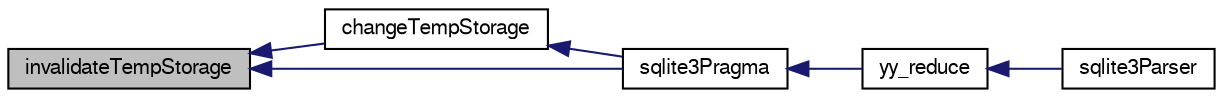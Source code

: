 digraph "invalidateTempStorage"
{
  edge [fontname="FreeSans",fontsize="10",labelfontname="FreeSans",labelfontsize="10"];
  node [fontname="FreeSans",fontsize="10",shape=record];
  rankdir="LR";
  Node144421 [label="invalidateTempStorage",height=0.2,width=0.4,color="black", fillcolor="grey75", style="filled", fontcolor="black"];
  Node144421 -> Node144422 [dir="back",color="midnightblue",fontsize="10",style="solid",fontname="FreeSans"];
  Node144422 [label="changeTempStorage",height=0.2,width=0.4,color="black", fillcolor="white", style="filled",URL="$sqlite3_8c.html#abd43abe0a0959a45c786b9865ed52904"];
  Node144422 -> Node144423 [dir="back",color="midnightblue",fontsize="10",style="solid",fontname="FreeSans"];
  Node144423 [label="sqlite3Pragma",height=0.2,width=0.4,color="black", fillcolor="white", style="filled",URL="$sqlite3_8c.html#a111391370f58f8e6a6eca51fd34d62ed"];
  Node144423 -> Node144424 [dir="back",color="midnightblue",fontsize="10",style="solid",fontname="FreeSans"];
  Node144424 [label="yy_reduce",height=0.2,width=0.4,color="black", fillcolor="white", style="filled",URL="$sqlite3_8c.html#a7c419a9b25711c666a9a2449ef377f14"];
  Node144424 -> Node144425 [dir="back",color="midnightblue",fontsize="10",style="solid",fontname="FreeSans"];
  Node144425 [label="sqlite3Parser",height=0.2,width=0.4,color="black", fillcolor="white", style="filled",URL="$sqlite3_8c.html#a0327d71a5fabe0b6a343d78a2602e72a"];
  Node144421 -> Node144423 [dir="back",color="midnightblue",fontsize="10",style="solid",fontname="FreeSans"];
}
